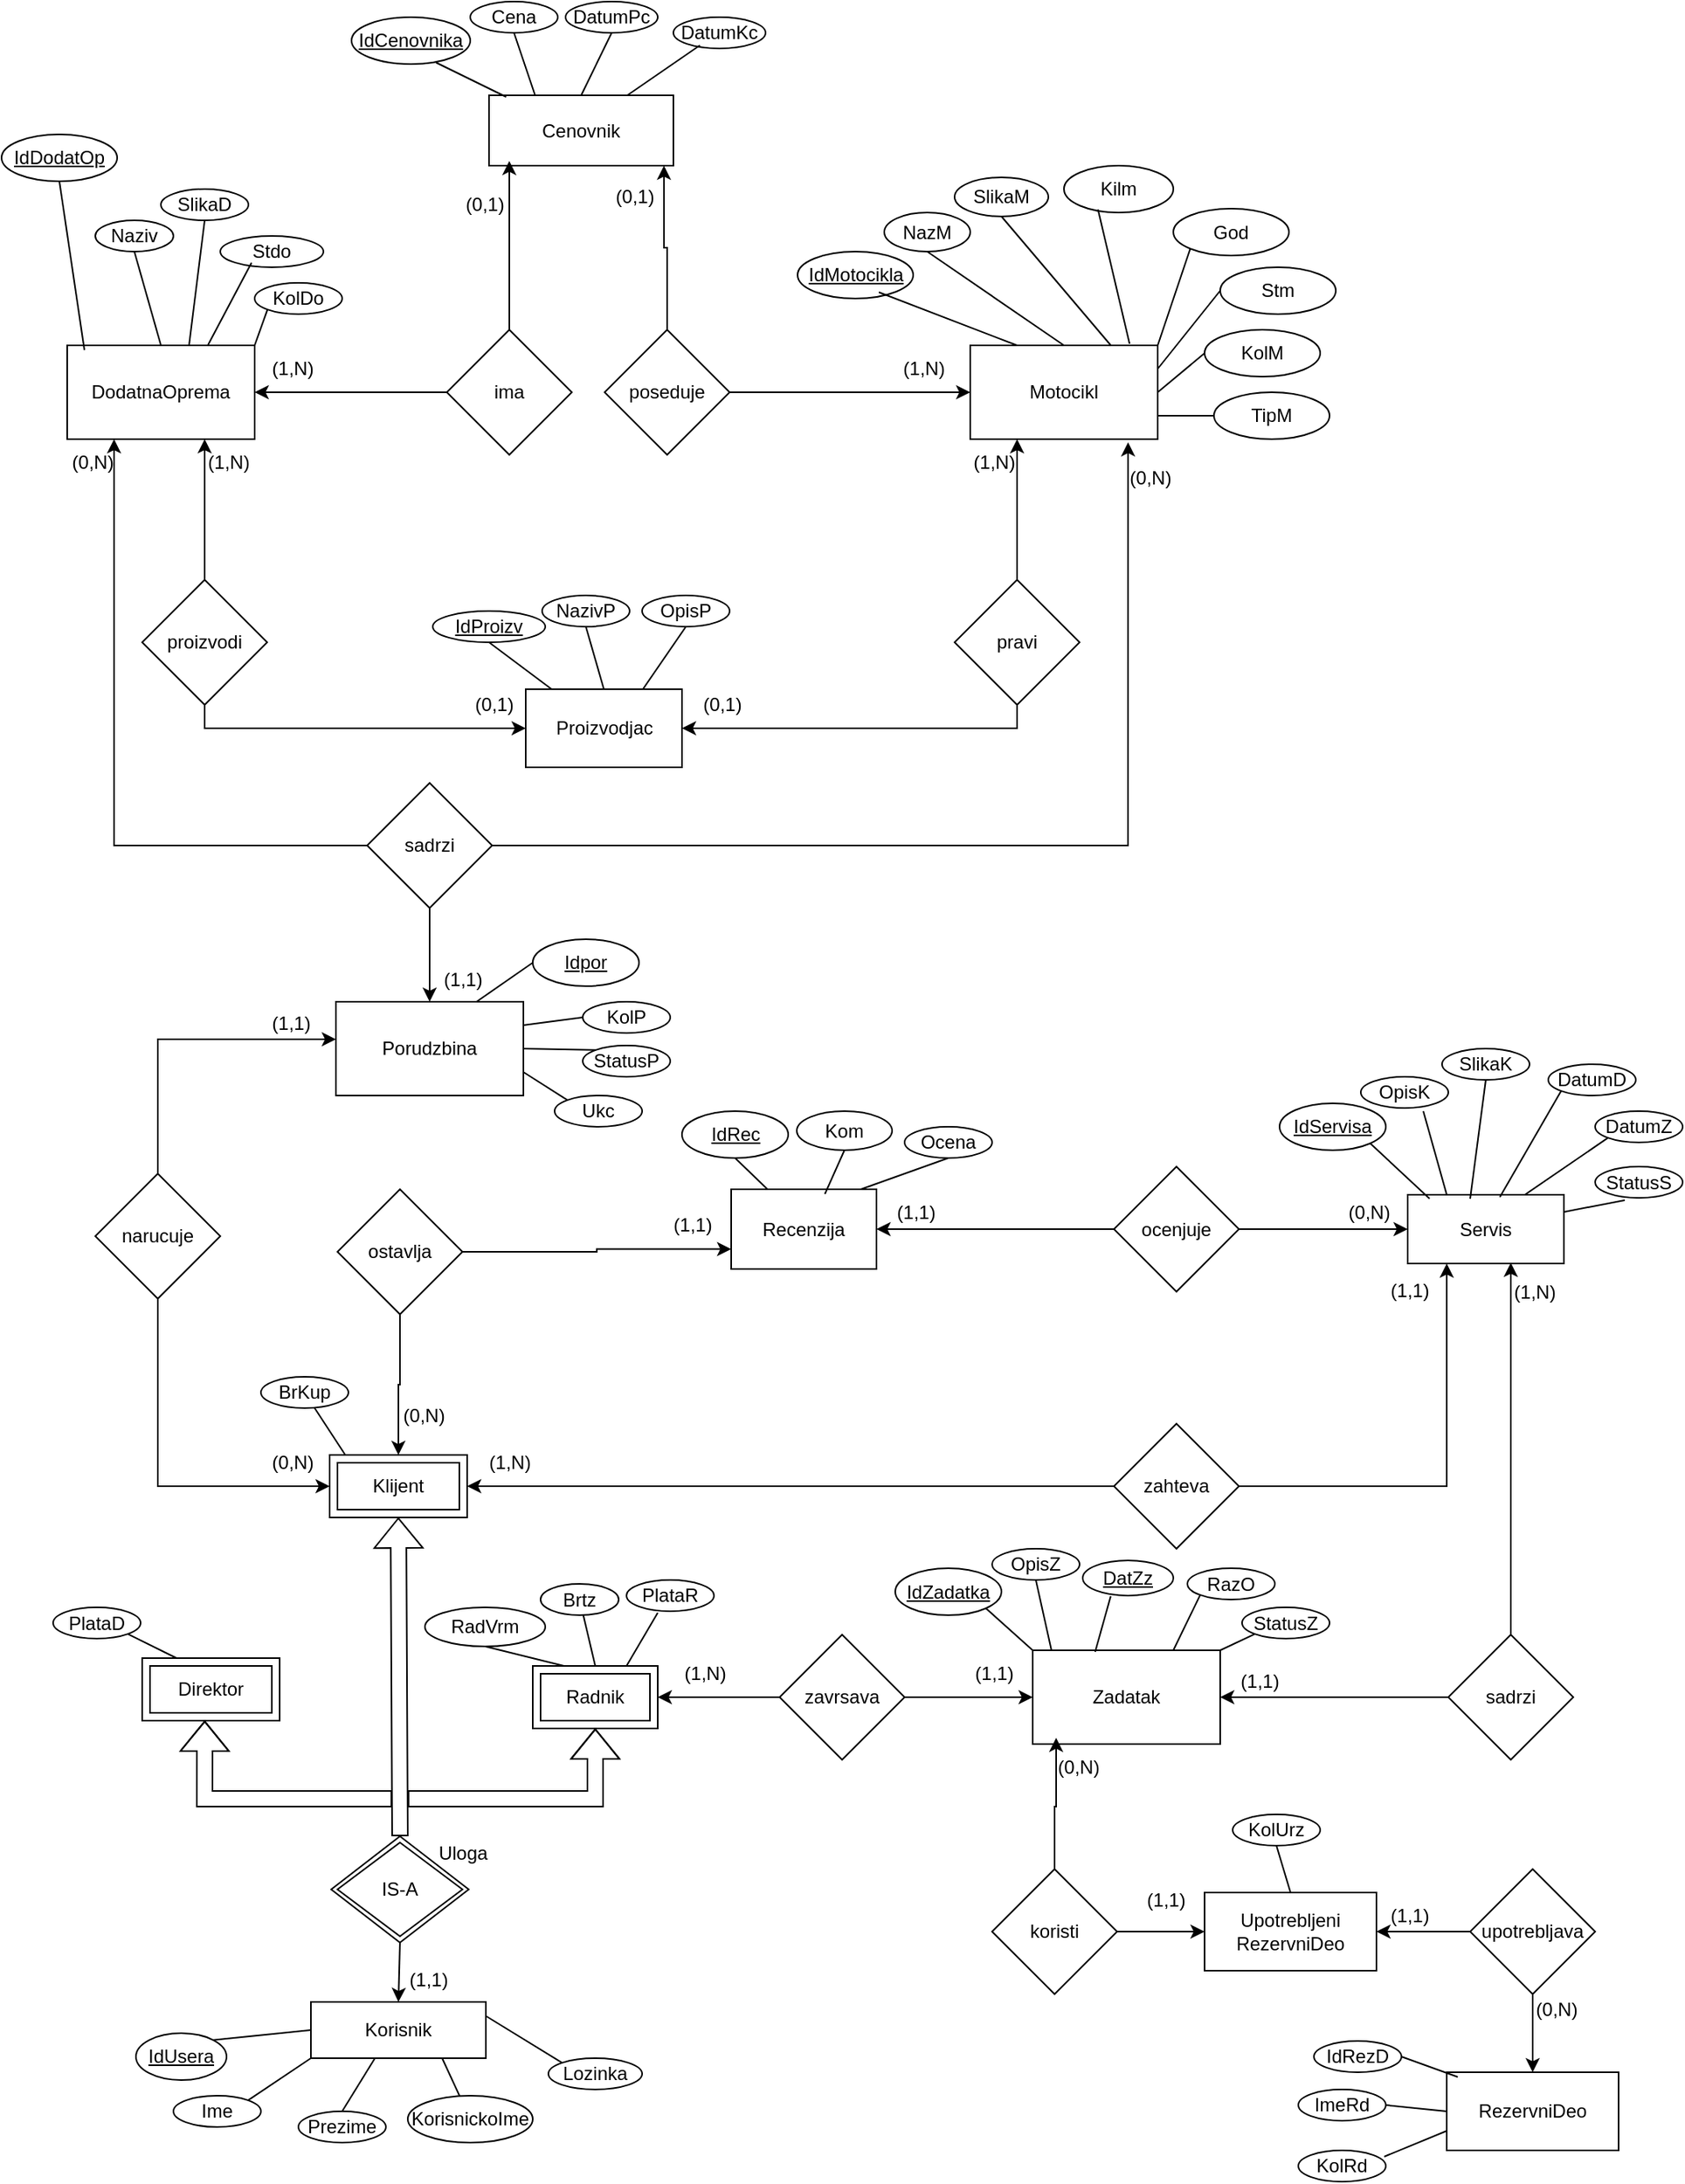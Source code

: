 <mxfile version="25.0.3">
  <diagram name="Page-1" id="jbQmQfb3OkJUTnVMndE-">
    <mxGraphModel dx="889" dy="1825" grid="1" gridSize="10" guides="1" tooltips="1" connect="1" arrows="1" fold="1" page="1" pageScale="1" pageWidth="827" pageHeight="1169" math="0" shadow="0">
      <root>
        <mxCell id="0" />
        <mxCell id="1" parent="0" />
        <mxCell id="z9-_X4TnjhAXTxXw1oiZ-1" value="Korisnik" style="whiteSpace=wrap;html=1;" parent="1" vertex="1">
          <mxGeometry x="198" y="740" width="112" height="36" as="geometry" />
        </mxCell>
        <mxCell id="z9-_X4TnjhAXTxXw1oiZ-2" value="IS-A" style="shape=rhombus;double=1;perimeter=rhombusPerimeter;whiteSpace=wrap;html=1;align=center;" parent="1" vertex="1">
          <mxGeometry x="211" y="634" width="88" height="68" as="geometry" />
        </mxCell>
        <mxCell id="z9-_X4TnjhAXTxXw1oiZ-3" value="Uloga" style="text;html=1;align=center;verticalAlign=middle;resizable=0;points=[];autosize=1;strokeColor=none;fillColor=none;" parent="1" vertex="1">
          <mxGeometry x="270" y="630" width="50" height="30" as="geometry" />
        </mxCell>
        <mxCell id="z9-_X4TnjhAXTxXw1oiZ-4" value="(1,1)" style="text;html=1;align=center;verticalAlign=middle;resizable=0;points=[];autosize=1;strokeColor=none;fillColor=none;" parent="1" vertex="1">
          <mxGeometry x="249" y="712" width="48" height="28" as="geometry" />
        </mxCell>
        <mxCell id="z9-_X4TnjhAXTxXw1oiZ-5" value="BrKup" style="ellipse;whiteSpace=wrap;html=1;align=center;" parent="1" vertex="1">
          <mxGeometry x="166" y="340" width="56" height="20" as="geometry" />
        </mxCell>
        <mxCell id="z9-_X4TnjhAXTxXw1oiZ-6" value="" style="endArrow=none;html=1;rounded=0;exitX=0.136;exitY=0.075;exitDx=0;exitDy=0;exitPerimeter=0;" parent="1" source="z9-_X4TnjhAXTxXw1oiZ-13" target="z9-_X4TnjhAXTxXw1oiZ-5" edge="1">
          <mxGeometry x="0.444" y="-1" width="50" height="50" relative="1" as="geometry">
            <mxPoint x="439.314" y="592" as="sourcePoint" />
            <mxPoint x="444" y="548" as="targetPoint" />
            <mxPoint as="offset" />
          </mxGeometry>
        </mxCell>
        <mxCell id="z9-_X4TnjhAXTxXw1oiZ-7" value="Brtz" style="ellipse;whiteSpace=wrap;html=1;align=center;" parent="1" vertex="1">
          <mxGeometry x="345" y="472.5" width="50" height="20" as="geometry" />
        </mxCell>
        <mxCell id="z9-_X4TnjhAXTxXw1oiZ-8" value="" style="endArrow=none;html=1;rounded=0;entryX=0.5;entryY=0;entryDx=0;entryDy=0;" parent="1" source="z9-_X4TnjhAXTxXw1oiZ-7" target="z9-_X4TnjhAXTxXw1oiZ-14" edge="1">
          <mxGeometry width="50" height="50" relative="1" as="geometry">
            <mxPoint x="410" y="658" as="sourcePoint" />
            <mxPoint x="460" y="680" as="targetPoint" />
          </mxGeometry>
        </mxCell>
        <mxCell id="z9-_X4TnjhAXTxXw1oiZ-9" value="" style="shape=flexArrow;endArrow=classic;html=1;rounded=0;entryX=0.455;entryY=1;entryDx=0;entryDy=0;entryPerimeter=0;" parent="1" target="z9-_X4TnjhAXTxXw1oiZ-12" edge="1">
          <mxGeometry width="50" height="50" relative="1" as="geometry">
            <mxPoint x="250" y="610" as="sourcePoint" />
            <mxPoint x="394" y="516" as="targetPoint" />
            <Array as="points">
              <mxPoint x="200" y="610" />
              <mxPoint x="130" y="610" />
            </Array>
          </mxGeometry>
        </mxCell>
        <mxCell id="z9-_X4TnjhAXTxXw1oiZ-10" value="" style="shape=flexArrow;endArrow=classic;html=1;rounded=0;entryX=0.5;entryY=1;entryDx=0;entryDy=0;" parent="1" target="z9-_X4TnjhAXTxXw1oiZ-14" edge="1">
          <mxGeometry width="50" height="50" relative="1" as="geometry">
            <mxPoint x="260" y="610" as="sourcePoint" />
            <mxPoint x="403" y="694" as="targetPoint" />
            <Array as="points">
              <mxPoint x="350" y="610" />
              <mxPoint x="380" y="610" />
            </Array>
          </mxGeometry>
        </mxCell>
        <mxCell id="z9-_X4TnjhAXTxXw1oiZ-11" value="" style="shape=flexArrow;endArrow=classic;html=1;rounded=0;entryX=0.5;entryY=1;entryDx=0;entryDy=0;exitX=0.5;exitY=0;exitDx=0;exitDy=0;" parent="1" source="z9-_X4TnjhAXTxXw1oiZ-2" target="z9-_X4TnjhAXTxXw1oiZ-13" edge="1">
          <mxGeometry width="50" height="50" relative="1" as="geometry">
            <mxPoint x="150" y="580" as="sourcePoint" />
            <mxPoint x="402" y="612" as="targetPoint" />
            <Array as="points" />
          </mxGeometry>
        </mxCell>
        <mxCell id="z9-_X4TnjhAXTxXw1oiZ-12" value="Direktor" style="shape=ext;margin=3;double=1;whiteSpace=wrap;html=1;align=center;" parent="1" vertex="1">
          <mxGeometry x="90" y="520" width="88" height="40" as="geometry" />
        </mxCell>
        <mxCell id="z9-_X4TnjhAXTxXw1oiZ-13" value="Klijent" style="shape=ext;margin=3;double=1;whiteSpace=wrap;html=1;align=center;" parent="1" vertex="1">
          <mxGeometry x="210" y="390" width="88" height="40" as="geometry" />
        </mxCell>
        <mxCell id="z9-_X4TnjhAXTxXw1oiZ-14" value="Radnik" style="shape=ext;margin=3;double=1;whiteSpace=wrap;html=1;align=center;" parent="1" vertex="1">
          <mxGeometry x="340" y="525" width="80" height="40" as="geometry" />
        </mxCell>
        <mxCell id="z9-_X4TnjhAXTxXw1oiZ-15" value="RadVrm" style="ellipse;whiteSpace=wrap;html=1;align=center;" parent="1" vertex="1">
          <mxGeometry x="271" y="487.5" width="77" height="25" as="geometry" />
        </mxCell>
        <mxCell id="z9-_X4TnjhAXTxXw1oiZ-16" value="" style="endArrow=none;html=1;rounded=0;entryX=0.25;entryY=0;entryDx=0;entryDy=0;exitX=0.5;exitY=1;exitDx=0;exitDy=0;" parent="1" source="z9-_X4TnjhAXTxXw1oiZ-15" target="z9-_X4TnjhAXTxXw1oiZ-14" edge="1">
          <mxGeometry width="50" height="50" relative="1" as="geometry">
            <mxPoint x="390" y="614" as="sourcePoint" />
            <mxPoint x="440" y="564" as="targetPoint" />
          </mxGeometry>
        </mxCell>
        <mxCell id="z9-_X4TnjhAXTxXw1oiZ-17" value="" style="endArrow=classic;html=1;rounded=0;entryX=0.5;entryY=0;entryDx=0;entryDy=0;exitX=0.5;exitY=1;exitDx=0;exitDy=0;" parent="1" source="z9-_X4TnjhAXTxXw1oiZ-2" target="z9-_X4TnjhAXTxXw1oiZ-1" edge="1">
          <mxGeometry width="50" height="50" relative="1" as="geometry">
            <mxPoint x="400" y="520" as="sourcePoint" />
            <mxPoint x="450" y="470" as="targetPoint" />
          </mxGeometry>
        </mxCell>
        <mxCell id="z9-_X4TnjhAXTxXw1oiZ-18" value="Lozinka" style="ellipse;whiteSpace=wrap;html=1;align=center;" parent="1" vertex="1">
          <mxGeometry x="350" y="776" width="60" height="20" as="geometry" />
        </mxCell>
        <mxCell id="z9-_X4TnjhAXTxXw1oiZ-19" value="KorisnickoIme" style="ellipse;whiteSpace=wrap;html=1;align=center;" parent="1" vertex="1">
          <mxGeometry x="260" y="800" width="80" height="30" as="geometry" />
        </mxCell>
        <mxCell id="z9-_X4TnjhAXTxXw1oiZ-20" value="Ime" style="ellipse;whiteSpace=wrap;html=1;align=center;" parent="1" vertex="1">
          <mxGeometry x="110" y="800" width="56" height="20" as="geometry" />
        </mxCell>
        <mxCell id="z9-_X4TnjhAXTxXw1oiZ-21" value="Prezime" style="ellipse;whiteSpace=wrap;html=1;align=center;" parent="1" vertex="1">
          <mxGeometry x="190" y="810" width="56" height="20" as="geometry" />
        </mxCell>
        <mxCell id="z9-_X4TnjhAXTxXw1oiZ-22" value="IdUsera" style="ellipse;whiteSpace=wrap;html=1;align=center;fontStyle=4" parent="1" vertex="1">
          <mxGeometry x="86" y="760" width="58" height="30" as="geometry" />
        </mxCell>
        <mxCell id="z9-_X4TnjhAXTxXw1oiZ-23" value="" style="endArrow=none;html=1;rounded=0;entryX=1;entryY=0.25;entryDx=0;entryDy=0;exitX=0;exitY=0;exitDx=0;exitDy=0;" parent="1" source="z9-_X4TnjhAXTxXw1oiZ-18" target="z9-_X4TnjhAXTxXw1oiZ-1" edge="1">
          <mxGeometry width="50" height="50" relative="1" as="geometry">
            <mxPoint x="370" y="770" as="sourcePoint" />
            <mxPoint x="420" y="710" as="targetPoint" />
          </mxGeometry>
        </mxCell>
        <mxCell id="z9-_X4TnjhAXTxXw1oiZ-24" value="" style="endArrow=none;html=1;rounded=0;entryX=0.75;entryY=1;entryDx=0;entryDy=0;" parent="1" source="z9-_X4TnjhAXTxXw1oiZ-19" target="z9-_X4TnjhAXTxXw1oiZ-1" edge="1">
          <mxGeometry width="50" height="50" relative="1" as="geometry">
            <mxPoint x="350" y="800" as="sourcePoint" />
            <mxPoint x="290" y="779" as="targetPoint" />
          </mxGeometry>
        </mxCell>
        <mxCell id="z9-_X4TnjhAXTxXw1oiZ-25" value="" style="endArrow=none;html=1;rounded=0;entryX=1;entryY=0;entryDx=0;entryDy=0;exitX=0;exitY=1;exitDx=0;exitDy=0;" parent="1" source="z9-_X4TnjhAXTxXw1oiZ-1" target="z9-_X4TnjhAXTxXw1oiZ-20" edge="1">
          <mxGeometry width="50" height="50" relative="1" as="geometry">
            <mxPoint x="453" y="690" as="sourcePoint" />
            <mxPoint x="503" y="640" as="targetPoint" />
          </mxGeometry>
        </mxCell>
        <mxCell id="z9-_X4TnjhAXTxXw1oiZ-26" value="" style="endArrow=none;html=1;rounded=0;exitX=0.366;exitY=1;exitDx=0;exitDy=0;exitPerimeter=0;entryX=0.5;entryY=0;entryDx=0;entryDy=0;" parent="1" source="z9-_X4TnjhAXTxXw1oiZ-1" target="z9-_X4TnjhAXTxXw1oiZ-21" edge="1">
          <mxGeometry x="0.444" y="-1" width="50" height="50" relative="1" as="geometry">
            <mxPoint x="228" y="760" as="sourcePoint" />
            <mxPoint x="218" y="810" as="targetPoint" />
            <mxPoint as="offset" />
          </mxGeometry>
        </mxCell>
        <mxCell id="z9-_X4TnjhAXTxXw1oiZ-27" value="PlataD" style="ellipse;whiteSpace=wrap;html=1;align=center;" parent="1" vertex="1">
          <mxGeometry x="33" y="487.5" width="56" height="20" as="geometry" />
        </mxCell>
        <mxCell id="z9-_X4TnjhAXTxXw1oiZ-28" value="" style="endArrow=none;html=1;rounded=0;exitX=0.25;exitY=0;exitDx=0;exitDy=0;entryX=1;entryY=1;entryDx=0;entryDy=0;" parent="1" source="z9-_X4TnjhAXTxXw1oiZ-12" target="z9-_X4TnjhAXTxXw1oiZ-27" edge="1">
          <mxGeometry x="0.444" y="-1" width="50" height="50" relative="1" as="geometry">
            <mxPoint x="252" y="491" as="sourcePoint" />
            <mxPoint x="228" y="450" as="targetPoint" />
            <mxPoint as="offset" />
          </mxGeometry>
        </mxCell>
        <mxCell id="z9-_X4TnjhAXTxXw1oiZ-29" value="Porudzbina" style="rounded=0;whiteSpace=wrap;html=1;" parent="1" vertex="1">
          <mxGeometry x="214" y="100" width="120" height="60" as="geometry" />
        </mxCell>
        <mxCell id="z9-_X4TnjhAXTxXw1oiZ-30" style="edgeStyle=orthogonalEdgeStyle;rounded=0;orthogonalLoop=1;jettySize=auto;html=1;exitX=0.5;exitY=1;exitDx=0;exitDy=0;entryX=0;entryY=0.5;entryDx=0;entryDy=0;" parent="1" source="z9-_X4TnjhAXTxXw1oiZ-31" target="z9-_X4TnjhAXTxXw1oiZ-13" edge="1">
          <mxGeometry relative="1" as="geometry" />
        </mxCell>
        <mxCell id="z9-_X4TnjhAXTxXw1oiZ-31" value="narucuje" style="rhombus;whiteSpace=wrap;html=1;" parent="1" vertex="1">
          <mxGeometry x="60" y="210" width="80" height="80" as="geometry" />
        </mxCell>
        <mxCell id="z9-_X4TnjhAXTxXw1oiZ-32" style="edgeStyle=orthogonalEdgeStyle;rounded=0;orthogonalLoop=1;jettySize=auto;html=1;entryX=0.5;entryY=0;entryDx=0;entryDy=0;" parent="1" source="z9-_X4TnjhAXTxXw1oiZ-34" target="z9-_X4TnjhAXTxXw1oiZ-29" edge="1">
          <mxGeometry relative="1" as="geometry">
            <mxPoint x="255" y="190" as="targetPoint" />
          </mxGeometry>
        </mxCell>
        <mxCell id="z9-_X4TnjhAXTxXw1oiZ-33" style="edgeStyle=orthogonalEdgeStyle;rounded=0;orthogonalLoop=1;jettySize=auto;html=1;entryX=0.25;entryY=1;entryDx=0;entryDy=0;" parent="1" source="z9-_X4TnjhAXTxXw1oiZ-34" target="z9-_X4TnjhAXTxXw1oiZ-36" edge="1">
          <mxGeometry relative="1" as="geometry" />
        </mxCell>
        <mxCell id="z9-_X4TnjhAXTxXw1oiZ-34" value="sadrzi" style="rhombus;whiteSpace=wrap;html=1;" parent="1" vertex="1">
          <mxGeometry x="234" y="-40" width="80" height="80" as="geometry" />
        </mxCell>
        <mxCell id="z9-_X4TnjhAXTxXw1oiZ-35" value="Motocikl" style="rounded=0;whiteSpace=wrap;html=1;" parent="1" vertex="1">
          <mxGeometry x="620" y="-320" width="120" height="60" as="geometry" />
        </mxCell>
        <mxCell id="z9-_X4TnjhAXTxXw1oiZ-36" value="DodatnaOprema" style="rounded=0;whiteSpace=wrap;html=1;" parent="1" vertex="1">
          <mxGeometry x="42" y="-320" width="120" height="60" as="geometry" />
        </mxCell>
        <mxCell id="z9-_X4TnjhAXTxXw1oiZ-37" value="Naziv" style="ellipse;whiteSpace=wrap;html=1;align=center;" parent="1" vertex="1">
          <mxGeometry x="60" y="-400" width="50" height="20" as="geometry" />
        </mxCell>
        <mxCell id="z9-_X4TnjhAXTxXw1oiZ-38" value="&lt;u&gt;IdDodatOp&lt;/u&gt;" style="ellipse;whiteSpace=wrap;html=1;align=center;" parent="1" vertex="1">
          <mxGeometry y="-455" width="74" height="30" as="geometry" />
        </mxCell>
        <mxCell id="z9-_X4TnjhAXTxXw1oiZ-39" value="SlikaD" style="ellipse;whiteSpace=wrap;html=1;align=center;" parent="1" vertex="1">
          <mxGeometry x="102" y="-420" width="56" height="20" as="geometry" />
        </mxCell>
        <mxCell id="z9-_X4TnjhAXTxXw1oiZ-40" style="edgeStyle=orthogonalEdgeStyle;rounded=0;orthogonalLoop=1;jettySize=auto;html=1;exitX=0.5;exitY=1;exitDx=0;exitDy=0;" parent="1" source="z9-_X4TnjhAXTxXw1oiZ-39" target="z9-_X4TnjhAXTxXw1oiZ-39" edge="1">
          <mxGeometry relative="1" as="geometry" />
        </mxCell>
        <mxCell id="z9-_X4TnjhAXTxXw1oiZ-41" value="KolDo" style="ellipse;whiteSpace=wrap;html=1;align=center;" parent="1" vertex="1">
          <mxGeometry x="162" y="-360" width="56" height="20" as="geometry" />
        </mxCell>
        <mxCell id="z9-_X4TnjhAXTxXw1oiZ-42" value="Stdo" style="ellipse;whiteSpace=wrap;html=1;align=center;" parent="1" vertex="1">
          <mxGeometry x="140" y="-390" width="66" height="20" as="geometry" />
        </mxCell>
        <mxCell id="z9-_X4TnjhAXTxXw1oiZ-43" value="" style="endArrow=none;html=1;rounded=0;entryX=0.5;entryY=1;entryDx=0;entryDy=0;exitX=0.092;exitY=0.05;exitDx=0;exitDy=0;exitPerimeter=0;" parent="1" source="z9-_X4TnjhAXTxXw1oiZ-36" target="z9-_X4TnjhAXTxXw1oiZ-38" edge="1">
          <mxGeometry width="50" height="50" relative="1" as="geometry">
            <mxPoint x="70" y="-260" as="sourcePoint" />
            <mxPoint x="450" y="-390" as="targetPoint" />
          </mxGeometry>
        </mxCell>
        <mxCell id="z9-_X4TnjhAXTxXw1oiZ-44" value="" style="endArrow=none;html=1;rounded=0;entryX=0.5;entryY=1;entryDx=0;entryDy=0;exitX=0.5;exitY=0;exitDx=0;exitDy=0;" parent="1" source="z9-_X4TnjhAXTxXw1oiZ-36" target="z9-_X4TnjhAXTxXw1oiZ-37" edge="1">
          <mxGeometry width="50" height="50" relative="1" as="geometry">
            <mxPoint x="400" y="-340" as="sourcePoint" />
            <mxPoint x="450" y="-390" as="targetPoint" />
          </mxGeometry>
        </mxCell>
        <mxCell id="z9-_X4TnjhAXTxXw1oiZ-45" value="" style="endArrow=none;html=1;rounded=0;entryX=0.5;entryY=1;entryDx=0;entryDy=0;exitX=0.65;exitY=0;exitDx=0;exitDy=0;exitPerimeter=0;" parent="1" source="z9-_X4TnjhAXTxXw1oiZ-36" target="z9-_X4TnjhAXTxXw1oiZ-39" edge="1">
          <mxGeometry width="50" height="50" relative="1" as="geometry">
            <mxPoint x="400" y="-340" as="sourcePoint" />
            <mxPoint x="450" y="-390" as="targetPoint" />
          </mxGeometry>
        </mxCell>
        <mxCell id="z9-_X4TnjhAXTxXw1oiZ-46" value="" style="endArrow=none;html=1;rounded=0;exitX=0.303;exitY=0.854;exitDx=0;exitDy=0;entryX=0.75;entryY=0;entryDx=0;entryDy=0;exitPerimeter=0;" parent="1" source="z9-_X4TnjhAXTxXw1oiZ-42" target="z9-_X4TnjhAXTxXw1oiZ-36" edge="1">
          <mxGeometry width="50" height="50" relative="1" as="geometry">
            <mxPoint x="400" y="-340" as="sourcePoint" />
            <mxPoint x="450" y="-390" as="targetPoint" />
          </mxGeometry>
        </mxCell>
        <mxCell id="z9-_X4TnjhAXTxXw1oiZ-47" value="NazМ" style="ellipse;whiteSpace=wrap;html=1;align=center;" parent="1" vertex="1">
          <mxGeometry x="565" y="-405" width="55" height="25" as="geometry" />
        </mxCell>
        <mxCell id="z9-_X4TnjhAXTxXw1oiZ-48" value="&lt;u&gt;IdMotocikla&lt;/u&gt;" style="ellipse;whiteSpace=wrap;html=1;align=center;" parent="1" vertex="1">
          <mxGeometry x="509.5" y="-380" width="74" height="30" as="geometry" />
        </mxCell>
        <mxCell id="z9-_X4TnjhAXTxXw1oiZ-49" value="SlikaМ" style="ellipse;whiteSpace=wrap;html=1;align=center;" parent="1" vertex="1">
          <mxGeometry x="610" y="-427.5" width="60" height="25" as="geometry" />
        </mxCell>
        <mxCell id="z9-_X4TnjhAXTxXw1oiZ-50" style="edgeStyle=orthogonalEdgeStyle;rounded=0;orthogonalLoop=1;jettySize=auto;html=1;exitX=0.5;exitY=1;exitDx=0;exitDy=0;" parent="1" source="z9-_X4TnjhAXTxXw1oiZ-49" target="z9-_X4TnjhAXTxXw1oiZ-49" edge="1">
          <mxGeometry relative="1" as="geometry" />
        </mxCell>
        <mxCell id="z9-_X4TnjhAXTxXw1oiZ-51" value="" style="endArrow=none;html=1;rounded=0;entryX=0.703;entryY=0.867;entryDx=0;entryDy=0;exitX=0.25;exitY=0;exitDx=0;exitDy=0;entryPerimeter=0;" parent="1" source="z9-_X4TnjhAXTxXw1oiZ-35" target="z9-_X4TnjhAXTxXw1oiZ-48" edge="1">
          <mxGeometry width="50" height="50" relative="1" as="geometry">
            <mxPoint x="400" y="-140" as="sourcePoint" />
            <mxPoint x="450" y="-190" as="targetPoint" />
          </mxGeometry>
        </mxCell>
        <mxCell id="z9-_X4TnjhAXTxXw1oiZ-52" value="" style="endArrow=none;html=1;rounded=0;entryX=0.5;entryY=1;entryDx=0;entryDy=0;exitX=0.5;exitY=0;exitDx=0;exitDy=0;" parent="1" source="z9-_X4TnjhAXTxXw1oiZ-35" target="z9-_X4TnjhAXTxXw1oiZ-47" edge="1">
          <mxGeometry width="50" height="50" relative="1" as="geometry">
            <mxPoint x="400" y="-140" as="sourcePoint" />
            <mxPoint x="450" y="-190" as="targetPoint" />
          </mxGeometry>
        </mxCell>
        <mxCell id="z9-_X4TnjhAXTxXw1oiZ-53" value="" style="endArrow=none;html=1;rounded=0;entryX=0.5;entryY=1;entryDx=0;entryDy=0;exitX=0.75;exitY=0;exitDx=0;exitDy=0;" parent="1" source="z9-_X4TnjhAXTxXw1oiZ-35" target="z9-_X4TnjhAXTxXw1oiZ-49" edge="1">
          <mxGeometry width="50" height="50" relative="1" as="geometry">
            <mxPoint x="400" y="-140" as="sourcePoint" />
            <mxPoint x="450" y="-190" as="targetPoint" />
          </mxGeometry>
        </mxCell>
        <mxCell id="z9-_X4TnjhAXTxXw1oiZ-54" value="Kilm" style="ellipse;whiteSpace=wrap;html=1;align=center;" parent="1" vertex="1">
          <mxGeometry x="680" y="-435" width="70" height="30" as="geometry" />
        </mxCell>
        <mxCell id="z9-_X4TnjhAXTxXw1oiZ-55" style="edgeStyle=orthogonalEdgeStyle;rounded=0;orthogonalLoop=1;jettySize=auto;html=1;exitX=0.5;exitY=1;exitDx=0;exitDy=0;" parent="1" edge="1">
          <mxGeometry relative="1" as="geometry">
            <mxPoint x="818" y="-290" as="sourcePoint" />
            <mxPoint x="818" y="-290" as="targetPoint" />
          </mxGeometry>
        </mxCell>
        <mxCell id="z9-_X4TnjhAXTxXw1oiZ-56" style="edgeStyle=orthogonalEdgeStyle;rounded=0;orthogonalLoop=1;jettySize=auto;html=1;exitX=0.5;exitY=1;exitDx=0;exitDy=0;" parent="1" edge="1">
          <mxGeometry relative="1" as="geometry">
            <mxPoint x="615" y="-270" as="sourcePoint" />
            <mxPoint x="615" y="-270" as="targetPoint" />
          </mxGeometry>
        </mxCell>
        <mxCell id="z9-_X4TnjhAXTxXw1oiZ-57" value="God" style="ellipse;whiteSpace=wrap;html=1;align=center;" parent="1" vertex="1">
          <mxGeometry x="750" y="-407.5" width="74" height="30" as="geometry" />
        </mxCell>
        <mxCell id="z9-_X4TnjhAXTxXw1oiZ-58" style="edgeStyle=orthogonalEdgeStyle;rounded=0;orthogonalLoop=1;jettySize=auto;html=1;exitX=0.5;exitY=1;exitDx=0;exitDy=0;" parent="1" edge="1">
          <mxGeometry relative="1" as="geometry">
            <mxPoint x="615" y="-220" as="sourcePoint" />
            <mxPoint x="615" y="-220" as="targetPoint" />
          </mxGeometry>
        </mxCell>
        <mxCell id="z9-_X4TnjhAXTxXw1oiZ-59" value="Stm" style="ellipse;whiteSpace=wrap;html=1;align=center;" parent="1" vertex="1">
          <mxGeometry x="780" y="-370" width="74" height="30" as="geometry" />
        </mxCell>
        <mxCell id="z9-_X4TnjhAXTxXw1oiZ-60" value="TipM" style="ellipse;whiteSpace=wrap;html=1;align=center;" parent="1" vertex="1">
          <mxGeometry x="776" y="-290" width="74" height="30" as="geometry" />
        </mxCell>
        <mxCell id="z9-_X4TnjhAXTxXw1oiZ-61" value="KolM" style="ellipse;whiteSpace=wrap;html=1;align=center;" parent="1" vertex="1">
          <mxGeometry x="770" y="-330" width="74" height="30" as="geometry" />
        </mxCell>
        <mxCell id="z9-_X4TnjhAXTxXw1oiZ-62" value="" style="endArrow=none;html=1;rounded=0;entryX=0.311;entryY=0.933;entryDx=0;entryDy=0;entryPerimeter=0;exitX=0.85;exitY=-0.017;exitDx=0;exitDy=0;exitPerimeter=0;" parent="1" source="z9-_X4TnjhAXTxXw1oiZ-35" target="z9-_X4TnjhAXTxXw1oiZ-54" edge="1">
          <mxGeometry width="50" height="50" relative="1" as="geometry">
            <mxPoint x="400" y="-140" as="sourcePoint" />
            <mxPoint x="450" y="-190" as="targetPoint" />
          </mxGeometry>
        </mxCell>
        <mxCell id="z9-_X4TnjhAXTxXw1oiZ-63" value="" style="endArrow=none;html=1;rounded=0;entryX=0;entryY=1;entryDx=0;entryDy=0;exitX=1;exitY=0;exitDx=0;exitDy=0;" parent="1" source="z9-_X4TnjhAXTxXw1oiZ-35" target="z9-_X4TnjhAXTxXw1oiZ-57" edge="1">
          <mxGeometry width="50" height="50" relative="1" as="geometry">
            <mxPoint x="400" y="-140" as="sourcePoint" />
            <mxPoint x="450" y="-190" as="targetPoint" />
          </mxGeometry>
        </mxCell>
        <mxCell id="z9-_X4TnjhAXTxXw1oiZ-64" value="" style="endArrow=none;html=1;rounded=0;entryX=0;entryY=0.5;entryDx=0;entryDy=0;exitX=1;exitY=0.25;exitDx=0;exitDy=0;" parent="1" source="z9-_X4TnjhAXTxXw1oiZ-35" target="z9-_X4TnjhAXTxXw1oiZ-59" edge="1">
          <mxGeometry width="50" height="50" relative="1" as="geometry">
            <mxPoint x="400" y="-140" as="sourcePoint" />
            <mxPoint x="450" y="-190" as="targetPoint" />
          </mxGeometry>
        </mxCell>
        <mxCell id="z9-_X4TnjhAXTxXw1oiZ-65" value="" style="endArrow=none;html=1;rounded=0;entryX=0;entryY=0.5;entryDx=0;entryDy=0;exitX=1;exitY=0.5;exitDx=0;exitDy=0;" parent="1" source="z9-_X4TnjhAXTxXw1oiZ-35" target="z9-_X4TnjhAXTxXw1oiZ-61" edge="1">
          <mxGeometry width="50" height="50" relative="1" as="geometry">
            <mxPoint x="400" y="-140" as="sourcePoint" />
            <mxPoint x="450" y="-190" as="targetPoint" />
          </mxGeometry>
        </mxCell>
        <mxCell id="z9-_X4TnjhAXTxXw1oiZ-66" value="" style="endArrow=none;html=1;rounded=0;entryX=0;entryY=0.5;entryDx=0;entryDy=0;exitX=1;exitY=0.75;exitDx=0;exitDy=0;" parent="1" source="z9-_X4TnjhAXTxXw1oiZ-35" target="z9-_X4TnjhAXTxXw1oiZ-60" edge="1">
          <mxGeometry width="50" height="50" relative="1" as="geometry">
            <mxPoint x="400" y="-140" as="sourcePoint" />
            <mxPoint x="450" y="-190" as="targetPoint" />
          </mxGeometry>
        </mxCell>
        <mxCell id="z9-_X4TnjhAXTxXw1oiZ-67" value="Cenovnik" style="rounded=0;whiteSpace=wrap;html=1;" parent="1" vertex="1">
          <mxGeometry x="312" y="-480" width="118" height="45" as="geometry" />
        </mxCell>
        <mxCell id="z9-_X4TnjhAXTxXw1oiZ-68" style="edgeStyle=orthogonalEdgeStyle;rounded=0;orthogonalLoop=1;jettySize=auto;html=1;entryX=1;entryY=0.5;entryDx=0;entryDy=0;" parent="1" source="z9-_X4TnjhAXTxXw1oiZ-70" target="z9-_X4TnjhAXTxXw1oiZ-36" edge="1">
          <mxGeometry relative="1" as="geometry" />
        </mxCell>
        <mxCell id="z9-_X4TnjhAXTxXw1oiZ-70" value="ima" style="rhombus;whiteSpace=wrap;html=1;" parent="1" vertex="1">
          <mxGeometry x="285" y="-330" width="80" height="80" as="geometry" />
        </mxCell>
        <mxCell id="z9-_X4TnjhAXTxXw1oiZ-71" value="(1,1)" style="text;html=1;align=center;verticalAlign=middle;resizable=0;points=[];autosize=1;strokeColor=none;fillColor=none;" parent="1" vertex="1">
          <mxGeometry x="271" y="72" width="48" height="28" as="geometry" />
        </mxCell>
        <mxCell id="z9-_X4TnjhAXTxXw1oiZ-72" value="(0,N)" style="text;html=1;align=center;verticalAlign=middle;resizable=0;points=[];autosize=1;strokeColor=none;fillColor=none;" parent="1" vertex="1">
          <mxGeometry x="33" y="-260" width="50" height="30" as="geometry" />
        </mxCell>
        <mxCell id="z9-_X4TnjhAXTxXw1oiZ-73" value="(0,N)" style="text;html=1;align=center;verticalAlign=middle;resizable=0;points=[];autosize=1;strokeColor=none;fillColor=none;" parent="1" vertex="1">
          <mxGeometry x="710" y="-250" width="50" height="30" as="geometry" />
        </mxCell>
        <mxCell id="z9-_X4TnjhAXTxXw1oiZ-74" value="(0,1)" style="text;html=1;align=center;verticalAlign=middle;resizable=0;points=[];autosize=1;strokeColor=none;fillColor=none;" parent="1" vertex="1">
          <mxGeometry x="284" y="-425" width="50" height="30" as="geometry" />
        </mxCell>
        <mxCell id="z9-_X4TnjhAXTxXw1oiZ-75" value="(1,N)" style="text;html=1;align=center;verticalAlign=middle;resizable=0;points=[];autosize=1;strokeColor=none;fillColor=none;" parent="1" vertex="1">
          <mxGeometry x="565" y="-320" width="50" height="30" as="geometry" />
        </mxCell>
        <mxCell id="z9-_X4TnjhAXTxXw1oiZ-76" value="(1,N)" style="text;html=1;align=center;verticalAlign=middle;resizable=0;points=[];autosize=1;strokeColor=none;fillColor=none;" parent="1" vertex="1">
          <mxGeometry x="161" y="-320" width="50" height="30" as="geometry" />
        </mxCell>
        <mxCell id="z9-_X4TnjhAXTxXw1oiZ-77" value="IdCenovnika" style="ellipse;whiteSpace=wrap;html=1;align=center;fontStyle=4" parent="1" vertex="1">
          <mxGeometry x="224" y="-530" width="76" height="30" as="geometry" />
        </mxCell>
        <mxCell id="z9-_X4TnjhAXTxXw1oiZ-78" value="Cena" style="ellipse;whiteSpace=wrap;html=1;align=center;" parent="1" vertex="1">
          <mxGeometry x="300" y="-540" width="56" height="20" as="geometry" />
        </mxCell>
        <mxCell id="z9-_X4TnjhAXTxXw1oiZ-79" style="edgeStyle=orthogonalEdgeStyle;rounded=0;orthogonalLoop=1;jettySize=auto;html=1;exitX=0.5;exitY=1;exitDx=0;exitDy=0;" parent="1" source="z9-_X4TnjhAXTxXw1oiZ-78" target="z9-_X4TnjhAXTxXw1oiZ-78" edge="1">
          <mxGeometry relative="1" as="geometry" />
        </mxCell>
        <mxCell id="z9-_X4TnjhAXTxXw1oiZ-80" value="" style="endArrow=none;html=1;rounded=0;entryX=0.711;entryY=0.967;entryDx=0;entryDy=0;exitX=0.093;exitY=0.022;exitDx=0;exitDy=0;entryPerimeter=0;exitPerimeter=0;" parent="1" source="z9-_X4TnjhAXTxXw1oiZ-67" target="z9-_X4TnjhAXTxXw1oiZ-77" edge="1">
          <mxGeometry width="50" height="50" relative="1" as="geometry">
            <mxPoint x="400" y="-140" as="sourcePoint" />
            <mxPoint x="450" y="-190" as="targetPoint" />
          </mxGeometry>
        </mxCell>
        <mxCell id="z9-_X4TnjhAXTxXw1oiZ-81" value="" style="endArrow=none;html=1;rounded=0;entryX=0.5;entryY=1;entryDx=0;entryDy=0;exitX=0.25;exitY=0;exitDx=0;exitDy=0;" parent="1" source="z9-_X4TnjhAXTxXw1oiZ-67" target="z9-_X4TnjhAXTxXw1oiZ-78" edge="1">
          <mxGeometry width="50" height="50" relative="1" as="geometry">
            <mxPoint x="400" y="-140" as="sourcePoint" />
            <mxPoint x="450" y="-190" as="targetPoint" />
          </mxGeometry>
        </mxCell>
        <mxCell id="z9-_X4TnjhAXTxXw1oiZ-82" value="(0,N)" style="text;html=1;align=center;verticalAlign=middle;resizable=0;points=[];autosize=1;strokeColor=none;fillColor=none;" parent="1" vertex="1">
          <mxGeometry x="161" y="380" width="50" height="30" as="geometry" />
        </mxCell>
        <mxCell id="z9-_X4TnjhAXTxXw1oiZ-83" value="(1,1)" style="text;html=1;align=center;verticalAlign=middle;resizable=0;points=[];autosize=1;strokeColor=none;fillColor=none;" parent="1" vertex="1">
          <mxGeometry x="161" y="100" width="48" height="28" as="geometry" />
        </mxCell>
        <mxCell id="z9-_X4TnjhAXTxXw1oiZ-84" value="&lt;div style=&quot;&quot;&gt;Proizvodjac&lt;/div&gt;" style="rounded=0;whiteSpace=wrap;html=1;" parent="1" vertex="1">
          <mxGeometry x="335.5" y="-100" width="100" height="50" as="geometry" />
        </mxCell>
        <mxCell id="z9-_X4TnjhAXTxXw1oiZ-85" style="edgeStyle=orthogonalEdgeStyle;rounded=0;orthogonalLoop=1;jettySize=auto;html=1;" parent="1" source="z9-_X4TnjhAXTxXw1oiZ-86" edge="1">
          <mxGeometry relative="1" as="geometry">
            <mxPoint x="130" y="-260" as="targetPoint" />
            <Array as="points">
              <mxPoint x="130" y="-260" />
            </Array>
          </mxGeometry>
        </mxCell>
        <mxCell id="z9-_X4TnjhAXTxXw1oiZ-86" value="proizvodi" style="rhombus;whiteSpace=wrap;html=1;" parent="1" vertex="1">
          <mxGeometry x="90" y="-170" width="80" height="80" as="geometry" />
        </mxCell>
        <mxCell id="z9-_X4TnjhAXTxXw1oiZ-87" value="NazivP" style="ellipse;whiteSpace=wrap;html=1;align=center;" parent="1" vertex="1">
          <mxGeometry x="346" y="-160" width="56" height="20" as="geometry" />
        </mxCell>
        <mxCell id="z9-_X4TnjhAXTxXw1oiZ-88" style="edgeStyle=orthogonalEdgeStyle;rounded=0;orthogonalLoop=1;jettySize=auto;html=1;exitX=0.5;exitY=1;exitDx=0;exitDy=0;" parent="1" source="z9-_X4TnjhAXTxXw1oiZ-87" target="z9-_X4TnjhAXTxXw1oiZ-87" edge="1">
          <mxGeometry relative="1" as="geometry" />
        </mxCell>
        <mxCell id="z9-_X4TnjhAXTxXw1oiZ-89" value="OpisP" style="ellipse;whiteSpace=wrap;html=1;align=center;" parent="1" vertex="1">
          <mxGeometry x="410" y="-160" width="56" height="20" as="geometry" />
        </mxCell>
        <mxCell id="z9-_X4TnjhAXTxXw1oiZ-90" style="edgeStyle=orthogonalEdgeStyle;rounded=0;orthogonalLoop=1;jettySize=auto;html=1;exitX=0.5;exitY=1;exitDx=0;exitDy=0;" parent="1" source="z9-_X4TnjhAXTxXw1oiZ-89" target="z9-_X4TnjhAXTxXw1oiZ-89" edge="1">
          <mxGeometry relative="1" as="geometry" />
        </mxCell>
        <mxCell id="z9-_X4TnjhAXTxXw1oiZ-91" value="&lt;u&gt;IdProizv&lt;/u&gt;" style="ellipse;whiteSpace=wrap;html=1;align=center;" parent="1" vertex="1">
          <mxGeometry x="276" y="-150" width="72" height="20" as="geometry" />
        </mxCell>
        <mxCell id="z9-_X4TnjhAXTxXw1oiZ-92" style="edgeStyle=orthogonalEdgeStyle;rounded=0;orthogonalLoop=1;jettySize=auto;html=1;exitX=0.5;exitY=1;exitDx=0;exitDy=0;" parent="1" source="z9-_X4TnjhAXTxXw1oiZ-91" target="z9-_X4TnjhAXTxXw1oiZ-91" edge="1">
          <mxGeometry relative="1" as="geometry" />
        </mxCell>
        <mxCell id="z9-_X4TnjhAXTxXw1oiZ-93" value="" style="endArrow=none;html=1;rounded=0;entryX=0.5;entryY=0;entryDx=0;entryDy=0;exitX=0.5;exitY=1;exitDx=0;exitDy=0;" parent="1" source="z9-_X4TnjhAXTxXw1oiZ-87" target="z9-_X4TnjhAXTxXw1oiZ-84" edge="1">
          <mxGeometry width="50" height="50" relative="1" as="geometry">
            <mxPoint x="400" y="-140" as="sourcePoint" />
            <mxPoint x="450" y="-190" as="targetPoint" />
          </mxGeometry>
        </mxCell>
        <mxCell id="z9-_X4TnjhAXTxXw1oiZ-94" value="" style="endArrow=none;html=1;rounded=0;entryX=0.75;entryY=0;entryDx=0;entryDy=0;exitX=0.5;exitY=1;exitDx=0;exitDy=0;" parent="1" source="z9-_X4TnjhAXTxXw1oiZ-89" target="z9-_X4TnjhAXTxXw1oiZ-84" edge="1">
          <mxGeometry width="50" height="50" relative="1" as="geometry">
            <mxPoint x="400" y="-140" as="sourcePoint" />
            <mxPoint x="450" y="-190" as="targetPoint" />
          </mxGeometry>
        </mxCell>
        <mxCell id="z9-_X4TnjhAXTxXw1oiZ-96" value="" style="endArrow=none;html=1;rounded=0;entryX=1;entryY=0;entryDx=0;entryDy=0;exitX=0;exitY=1;exitDx=0;exitDy=0;" parent="1" source="z9-_X4TnjhAXTxXw1oiZ-41" target="z9-_X4TnjhAXTxXw1oiZ-36" edge="1">
          <mxGeometry width="50" height="50" relative="1" as="geometry">
            <mxPoint x="400" y="-240" as="sourcePoint" />
            <mxPoint x="450" y="-290" as="targetPoint" />
          </mxGeometry>
        </mxCell>
        <mxCell id="z9-_X4TnjhAXTxXw1oiZ-97" style="edgeStyle=orthogonalEdgeStyle;rounded=0;orthogonalLoop=1;jettySize=auto;html=1;exitX=0.5;exitY=1;exitDx=0;exitDy=0;entryX=0;entryY=0.5;entryDx=0;entryDy=0;" parent="1" source="z9-_X4TnjhAXTxXw1oiZ-86" target="z9-_X4TnjhAXTxXw1oiZ-84" edge="1">
          <mxGeometry relative="1" as="geometry">
            <Array as="points">
              <mxPoint x="130" y="-75" />
            </Array>
          </mxGeometry>
        </mxCell>
        <mxCell id="z9-_X4TnjhAXTxXw1oiZ-98" value="" style="endArrow=none;html=1;rounded=0;exitX=0.5;exitY=1;exitDx=0;exitDy=0;" parent="1" source="z9-_X4TnjhAXTxXw1oiZ-91" target="z9-_X4TnjhAXTxXw1oiZ-84" edge="1">
          <mxGeometry width="50" height="50" relative="1" as="geometry">
            <mxPoint x="400" y="-40" as="sourcePoint" />
            <mxPoint x="450" y="-90" as="targetPoint" />
          </mxGeometry>
        </mxCell>
        <mxCell id="z9-_X4TnjhAXTxXw1oiZ-99" value="(0,1)" style="text;html=1;align=center;verticalAlign=middle;resizable=0;points=[];autosize=1;strokeColor=none;fillColor=none;" parent="1" vertex="1">
          <mxGeometry x="290" y="-105" width="50" height="30" as="geometry" />
        </mxCell>
        <mxCell id="z9-_X4TnjhAXTxXw1oiZ-100" value="(1,N)" style="text;html=1;align=center;verticalAlign=middle;resizable=0;points=[];autosize=1;strokeColor=none;fillColor=none;" parent="1" vertex="1">
          <mxGeometry x="610" y="-260" width="50" height="30" as="geometry" />
        </mxCell>
        <mxCell id="z9-_X4TnjhAXTxXw1oiZ-101" value="(1,N)" style="text;html=1;align=center;verticalAlign=middle;resizable=0;points=[];autosize=1;strokeColor=none;fillColor=none;" parent="1" vertex="1">
          <mxGeometry x="120" y="-260" width="50" height="30" as="geometry" />
        </mxCell>
        <mxCell id="z9-_X4TnjhAXTxXw1oiZ-102" value="Zadatak" style="rounded=0;whiteSpace=wrap;html=1;" parent="1" vertex="1">
          <mxGeometry x="660" y="515" width="120" height="60" as="geometry" />
        </mxCell>
        <mxCell id="z9-_X4TnjhAXTxXw1oiZ-103" style="edgeStyle=orthogonalEdgeStyle;rounded=0;orthogonalLoop=1;jettySize=auto;html=1;entryX=1;entryY=0.5;entryDx=0;entryDy=0;" parent="1" source="z9-_X4TnjhAXTxXw1oiZ-105" target="z9-_X4TnjhAXTxXw1oiZ-14" edge="1">
          <mxGeometry relative="1" as="geometry" />
        </mxCell>
        <mxCell id="z9-_X4TnjhAXTxXw1oiZ-104" style="edgeStyle=orthogonalEdgeStyle;rounded=0;orthogonalLoop=1;jettySize=auto;html=1;" parent="1" source="z9-_X4TnjhAXTxXw1oiZ-105" target="z9-_X4TnjhAXTxXw1oiZ-102" edge="1">
          <mxGeometry relative="1" as="geometry" />
        </mxCell>
        <mxCell id="z9-_X4TnjhAXTxXw1oiZ-105" value="zavrsava" style="rhombus;whiteSpace=wrap;html=1;" parent="1" vertex="1">
          <mxGeometry x="498" y="505" width="80" height="80" as="geometry" />
        </mxCell>
        <mxCell id="z9-_X4TnjhAXTxXw1oiZ-106" value="(1,N)" style="text;html=1;align=center;verticalAlign=middle;resizable=0;points=[];autosize=1;strokeColor=none;fillColor=none;" parent="1" vertex="1">
          <mxGeometry x="425" y="515" width="50" height="30" as="geometry" />
        </mxCell>
        <mxCell id="z9-_X4TnjhAXTxXw1oiZ-107" value="(1,1)" style="text;html=1;align=center;verticalAlign=middle;resizable=0;points=[];autosize=1;strokeColor=none;fillColor=none;" parent="1" vertex="1">
          <mxGeometry x="610" y="515" width="50" height="30" as="geometry" />
        </mxCell>
        <mxCell id="z9-_X4TnjhAXTxXw1oiZ-108" value="Recenzija" style="rounded=0;whiteSpace=wrap;html=1;" parent="1" vertex="1">
          <mxGeometry x="467" y="220" width="93" height="51" as="geometry" />
        </mxCell>
        <mxCell id="z9-_X4TnjhAXTxXw1oiZ-109" style="edgeStyle=orthogonalEdgeStyle;rounded=0;orthogonalLoop=1;jettySize=auto;html=1;entryX=0.5;entryY=0;entryDx=0;entryDy=0;" parent="1" source="z9-_X4TnjhAXTxXw1oiZ-111" target="z9-_X4TnjhAXTxXw1oiZ-13" edge="1">
          <mxGeometry relative="1" as="geometry" />
        </mxCell>
        <mxCell id="z9-_X4TnjhAXTxXw1oiZ-110" style="edgeStyle=orthogonalEdgeStyle;rounded=0;orthogonalLoop=1;jettySize=auto;html=1;entryX=0;entryY=0.75;entryDx=0;entryDy=0;" parent="1" source="z9-_X4TnjhAXTxXw1oiZ-111" target="z9-_X4TnjhAXTxXw1oiZ-108" edge="1">
          <mxGeometry relative="1" as="geometry" />
        </mxCell>
        <mxCell id="z9-_X4TnjhAXTxXw1oiZ-111" value="ostavlja" style="rhombus;whiteSpace=wrap;html=1;" parent="1" vertex="1">
          <mxGeometry x="215" y="220" width="80" height="80" as="geometry" />
        </mxCell>
        <mxCell id="z9-_X4TnjhAXTxXw1oiZ-112" style="edgeStyle=orthogonalEdgeStyle;rounded=0;orthogonalLoop=1;jettySize=auto;html=1;exitX=0;exitY=0.5;exitDx=0;exitDy=0;entryX=1;entryY=0.5;entryDx=0;entryDy=0;" parent="1" source="z9-_X4TnjhAXTxXw1oiZ-114" target="z9-_X4TnjhAXTxXw1oiZ-108" edge="1">
          <mxGeometry relative="1" as="geometry" />
        </mxCell>
        <mxCell id="z9-_X4TnjhAXTxXw1oiZ-113" style="edgeStyle=orthogonalEdgeStyle;rounded=0;orthogonalLoop=1;jettySize=auto;html=1;exitX=1;exitY=0.5;exitDx=0;exitDy=0;entryX=0;entryY=0.5;entryDx=0;entryDy=0;" parent="1" source="z9-_X4TnjhAXTxXw1oiZ-114" target="z9-_X4TnjhAXTxXw1oiZ-116" edge="1">
          <mxGeometry relative="1" as="geometry">
            <mxPoint x="850" y="223" as="targetPoint" />
          </mxGeometry>
        </mxCell>
        <mxCell id="z9-_X4TnjhAXTxXw1oiZ-114" value="ocenjuje" style="rhombus;whiteSpace=wrap;html=1;" parent="1" vertex="1">
          <mxGeometry x="712" y="205.5" width="80" height="80" as="geometry" />
        </mxCell>
        <mxCell id="z9-_X4TnjhAXTxXw1oiZ-115" value="" style="endArrow=none;html=1;rounded=0;entryX=1;entryY=0;entryDx=0;entryDy=0;exitX=0;exitY=0.5;exitDx=0;exitDy=0;" parent="1" source="z9-_X4TnjhAXTxXw1oiZ-1" target="z9-_X4TnjhAXTxXw1oiZ-22" edge="1">
          <mxGeometry width="50" height="50" relative="1" as="geometry">
            <mxPoint x="400" y="660" as="sourcePoint" />
            <mxPoint x="450" y="610" as="targetPoint" />
          </mxGeometry>
        </mxCell>
        <mxCell id="z9-_X4TnjhAXTxXw1oiZ-116" value="Servis" style="rounded=0;whiteSpace=wrap;html=1;" parent="1" vertex="1">
          <mxGeometry x="900" y="223.5" width="100" height="44" as="geometry" />
        </mxCell>
        <mxCell id="z9-_X4TnjhAXTxXw1oiZ-117" value="(1,1)" style="text;html=1;align=center;verticalAlign=middle;resizable=0;points=[];autosize=1;strokeColor=none;fillColor=none;" parent="1" vertex="1">
          <mxGeometry x="417" y="228" width="50" height="30" as="geometry" />
        </mxCell>
        <mxCell id="z9-_X4TnjhAXTxXw1oiZ-118" value="(0,N)" style="text;html=1;align=center;verticalAlign=middle;resizable=0;points=[];autosize=1;strokeColor=none;fillColor=none;" parent="1" vertex="1">
          <mxGeometry x="245" y="350" width="50" height="30" as="geometry" />
        </mxCell>
        <mxCell id="z9-_X4TnjhAXTxXw1oiZ-119" value="(1,1)" style="text;html=1;align=center;verticalAlign=middle;resizable=0;points=[];autosize=1;strokeColor=none;fillColor=none;" parent="1" vertex="1">
          <mxGeometry x="560" y="220" width="50" height="30" as="geometry" />
        </mxCell>
        <mxCell id="z9-_X4TnjhAXTxXw1oiZ-120" value="(0,N)" style="text;html=1;align=center;verticalAlign=middle;resizable=0;points=[];autosize=1;strokeColor=none;fillColor=none;" parent="1" vertex="1">
          <mxGeometry x="850" y="220" width="50" height="30" as="geometry" />
        </mxCell>
        <mxCell id="z9-_X4TnjhAXTxXw1oiZ-121" value="OpisZ" style="ellipse;whiteSpace=wrap;html=1;align=center;" parent="1" vertex="1">
          <mxGeometry x="634" y="450" width="56" height="20" as="geometry" />
        </mxCell>
        <mxCell id="z9-_X4TnjhAXTxXw1oiZ-122" value="IdZadatka" style="ellipse;whiteSpace=wrap;html=1;align=center;fontStyle=4" parent="1" vertex="1">
          <mxGeometry x="572" y="462.5" width="68" height="30" as="geometry" />
        </mxCell>
        <mxCell id="z9-_X4TnjhAXTxXw1oiZ-123" style="edgeStyle=orthogonalEdgeStyle;rounded=0;orthogonalLoop=1;jettySize=auto;html=1;entryX=0.842;entryY=1.033;entryDx=0;entryDy=0;entryPerimeter=0;" parent="1" source="z9-_X4TnjhAXTxXw1oiZ-34" target="z9-_X4TnjhAXTxXw1oiZ-35" edge="1">
          <mxGeometry relative="1" as="geometry" />
        </mxCell>
        <mxCell id="z9-_X4TnjhAXTxXw1oiZ-125" style="edgeStyle=orthogonalEdgeStyle;rounded=0;orthogonalLoop=1;jettySize=auto;html=1;entryX=0;entryY=0.4;entryDx=0;entryDy=0;entryPerimeter=0;exitX=0.5;exitY=0;exitDx=0;exitDy=0;" parent="1" source="z9-_X4TnjhAXTxXw1oiZ-31" target="z9-_X4TnjhAXTxXw1oiZ-29" edge="1">
          <mxGeometry relative="1" as="geometry" />
        </mxCell>
        <mxCell id="z9-_X4TnjhAXTxXw1oiZ-126" value="KolP" style="ellipse;whiteSpace=wrap;html=1;align=center;" parent="1" vertex="1">
          <mxGeometry x="372" y="100" width="56" height="20" as="geometry" />
        </mxCell>
        <mxCell id="z9-_X4TnjhAXTxXw1oiZ-127" value="Idpor" style="ellipse;whiteSpace=wrap;html=1;align=center;fontStyle=4" parent="1" vertex="1">
          <mxGeometry x="340" y="60" width="68" height="30" as="geometry" />
        </mxCell>
        <mxCell id="z9-_X4TnjhAXTxXw1oiZ-128" value="StatusZ" style="ellipse;whiteSpace=wrap;html=1;align=center;" parent="1" vertex="1">
          <mxGeometry x="794" y="487.5" width="56" height="20" as="geometry" />
        </mxCell>
        <mxCell id="z9-_X4TnjhAXTxXw1oiZ-129" value="DatZz" style="ellipse;whiteSpace=wrap;html=1;align=center;fontStyle=4" parent="1" vertex="1">
          <mxGeometry x="692" y="457.5" width="58" height="22.5" as="geometry" />
        </mxCell>
        <mxCell id="z9-_X4TnjhAXTxXw1oiZ-130" value="Ukc" style="ellipse;whiteSpace=wrap;html=1;align=center;" parent="1" vertex="1">
          <mxGeometry x="354" y="160" width="56" height="20" as="geometry" />
        </mxCell>
        <mxCell id="z9-_X4TnjhAXTxXw1oiZ-131" value="StatusP" style="ellipse;whiteSpace=wrap;html=1;align=center;" parent="1" vertex="1">
          <mxGeometry x="372" y="128" width="56" height="20" as="geometry" />
        </mxCell>
        <mxCell id="z9-_X4TnjhAXTxXw1oiZ-132" value="" style="endArrow=none;html=1;rounded=0;entryX=0;entryY=0.5;entryDx=0;entryDy=0;exitX=0.75;exitY=0;exitDx=0;exitDy=0;" parent="1" source="z9-_X4TnjhAXTxXw1oiZ-29" target="z9-_X4TnjhAXTxXw1oiZ-127" edge="1">
          <mxGeometry width="50" height="50" relative="1" as="geometry">
            <mxPoint x="240" y="110" as="sourcePoint" />
            <mxPoint x="290" y="60" as="targetPoint" />
          </mxGeometry>
        </mxCell>
        <mxCell id="z9-_X4TnjhAXTxXw1oiZ-133" value="" style="endArrow=none;html=1;rounded=0;entryX=0;entryY=0.5;entryDx=0;entryDy=0;exitX=1;exitY=0.25;exitDx=0;exitDy=0;" parent="1" source="z9-_X4TnjhAXTxXw1oiZ-29" target="z9-_X4TnjhAXTxXw1oiZ-126" edge="1">
          <mxGeometry width="50" height="50" relative="1" as="geometry">
            <mxPoint x="240" y="110" as="sourcePoint" />
            <mxPoint x="290" y="60" as="targetPoint" />
          </mxGeometry>
        </mxCell>
        <mxCell id="z9-_X4TnjhAXTxXw1oiZ-134" value="" style="endArrow=none;html=1;rounded=0;entryX=0;entryY=0;entryDx=0;entryDy=0;exitX=1;exitY=0.5;exitDx=0;exitDy=0;" parent="1" source="z9-_X4TnjhAXTxXw1oiZ-29" target="z9-_X4TnjhAXTxXw1oiZ-131" edge="1">
          <mxGeometry width="50" height="50" relative="1" as="geometry">
            <mxPoint x="240" y="110" as="sourcePoint" />
            <mxPoint x="290" y="60" as="targetPoint" />
          </mxGeometry>
        </mxCell>
        <mxCell id="z9-_X4TnjhAXTxXw1oiZ-135" value="" style="endArrow=none;html=1;rounded=0;entryX=0;entryY=0;entryDx=0;entryDy=0;exitX=1;exitY=0.75;exitDx=0;exitDy=0;" parent="1" source="z9-_X4TnjhAXTxXw1oiZ-29" target="z9-_X4TnjhAXTxXw1oiZ-130" edge="1">
          <mxGeometry width="50" height="50" relative="1" as="geometry">
            <mxPoint x="240" y="110" as="sourcePoint" />
            <mxPoint x="290" y="60" as="targetPoint" />
          </mxGeometry>
        </mxCell>
        <mxCell id="z9-_X4TnjhAXTxXw1oiZ-136" value="Kom" style="ellipse;whiteSpace=wrap;html=1;align=center;" parent="1" vertex="1">
          <mxGeometry x="509" y="170" width="61" height="25" as="geometry" />
        </mxCell>
        <mxCell id="z9-_X4TnjhAXTxXw1oiZ-137" value="IdRec" style="ellipse;whiteSpace=wrap;html=1;align=center;fontStyle=4" parent="1" vertex="1">
          <mxGeometry x="435.5" y="170" width="68" height="30" as="geometry" />
        </mxCell>
        <mxCell id="z9-_X4TnjhAXTxXw1oiZ-138" value="Ocena" style="ellipse;whiteSpace=wrap;html=1;align=center;" parent="1" vertex="1">
          <mxGeometry x="578" y="180" width="56" height="20" as="geometry" />
        </mxCell>
        <mxCell id="z9-_X4TnjhAXTxXw1oiZ-139" value="" style="endArrow=none;html=1;rounded=0;entryX=0.25;entryY=0;entryDx=0;entryDy=0;exitX=0.5;exitY=1;exitDx=0;exitDy=0;" parent="1" source="z9-_X4TnjhAXTxXw1oiZ-137" target="z9-_X4TnjhAXTxXw1oiZ-108" edge="1">
          <mxGeometry width="50" height="50" relative="1" as="geometry">
            <mxPoint x="250" y="210" as="sourcePoint" />
            <mxPoint x="300" y="160" as="targetPoint" />
          </mxGeometry>
        </mxCell>
        <mxCell id="z9-_X4TnjhAXTxXw1oiZ-140" value="" style="endArrow=none;html=1;rounded=0;entryX=0.5;entryY=1;entryDx=0;entryDy=0;exitX=0.645;exitY=0.059;exitDx=0;exitDy=0;exitPerimeter=0;" parent="1" source="z9-_X4TnjhAXTxXw1oiZ-108" target="z9-_X4TnjhAXTxXw1oiZ-136" edge="1">
          <mxGeometry width="50" height="50" relative="1" as="geometry">
            <mxPoint x="250" y="210" as="sourcePoint" />
            <mxPoint x="300" y="160" as="targetPoint" />
          </mxGeometry>
        </mxCell>
        <mxCell id="z9-_X4TnjhAXTxXw1oiZ-141" value="" style="endArrow=none;html=1;rounded=0;entryX=0.5;entryY=1;entryDx=0;entryDy=0;" parent="1" target="z9-_X4TnjhAXTxXw1oiZ-138" edge="1">
          <mxGeometry width="50" height="50" relative="1" as="geometry">
            <mxPoint x="550" y="220" as="sourcePoint" />
            <mxPoint x="300" y="160" as="targetPoint" />
          </mxGeometry>
        </mxCell>
        <mxCell id="z9-_X4TnjhAXTxXw1oiZ-142" value="SlikaK" style="ellipse;whiteSpace=wrap;html=1;align=center;" parent="1" vertex="1">
          <mxGeometry x="922" y="130" width="56" height="20" as="geometry" />
        </mxCell>
        <mxCell id="z9-_X4TnjhAXTxXw1oiZ-143" value="IdServisa" style="ellipse;whiteSpace=wrap;html=1;align=center;fontStyle=4" parent="1" vertex="1">
          <mxGeometry x="818" y="165" width="68" height="30" as="geometry" />
        </mxCell>
        <mxCell id="z9-_X4TnjhAXTxXw1oiZ-144" value="OpisK" style="ellipse;whiteSpace=wrap;html=1;align=center;" parent="1" vertex="1">
          <mxGeometry x="870" y="148" width="56" height="20" as="geometry" />
        </mxCell>
        <mxCell id="z9-_X4TnjhAXTxXw1oiZ-145" value="DatumZ" style="ellipse;whiteSpace=wrap;html=1;align=center;" parent="1" vertex="1">
          <mxGeometry x="1020" y="170" width="56" height="20" as="geometry" />
        </mxCell>
        <mxCell id="z9-_X4TnjhAXTxXw1oiZ-146" value="DatumD" style="ellipse;whiteSpace=wrap;html=1;align=center;" parent="1" vertex="1">
          <mxGeometry x="990" y="140" width="56" height="20" as="geometry" />
        </mxCell>
        <mxCell id="z9-_X4TnjhAXTxXw1oiZ-147" value="StatusS" style="ellipse;whiteSpace=wrap;html=1;align=center;" parent="1" vertex="1">
          <mxGeometry x="1020" y="205.5" width="56" height="20" as="geometry" />
        </mxCell>
        <mxCell id="z9-_X4TnjhAXTxXw1oiZ-148" value="" style="endArrow=none;html=1;rounded=0;entryX=0.14;entryY=0.057;entryDx=0;entryDy=0;entryPerimeter=0;exitX=1;exitY=1;exitDx=0;exitDy=0;" parent="1" source="z9-_X4TnjhAXTxXw1oiZ-143" target="z9-_X4TnjhAXTxXw1oiZ-116" edge="1">
          <mxGeometry width="50" height="50" relative="1" as="geometry">
            <mxPoint x="610" y="110" as="sourcePoint" />
            <mxPoint x="660" y="60" as="targetPoint" />
          </mxGeometry>
        </mxCell>
        <mxCell id="z9-_X4TnjhAXTxXw1oiZ-149" value="" style="endArrow=none;html=1;rounded=0;entryX=0.25;entryY=0;entryDx=0;entryDy=0;" parent="1" target="z9-_X4TnjhAXTxXw1oiZ-116" edge="1">
          <mxGeometry width="50" height="50" relative="1" as="geometry">
            <mxPoint x="910" y="170" as="sourcePoint" />
            <mxPoint x="940" y="220" as="targetPoint" />
          </mxGeometry>
        </mxCell>
        <mxCell id="z9-_X4TnjhAXTxXw1oiZ-150" value="" style="endArrow=none;html=1;rounded=0;entryX=0.5;entryY=1;entryDx=0;entryDy=0;exitX=0.4;exitY=0.057;exitDx=0;exitDy=0;exitPerimeter=0;" parent="1" source="z9-_X4TnjhAXTxXw1oiZ-116" target="z9-_X4TnjhAXTxXw1oiZ-142" edge="1">
          <mxGeometry width="50" height="50" relative="1" as="geometry">
            <mxPoint x="940" y="220" as="sourcePoint" />
            <mxPoint x="660" y="60" as="targetPoint" />
          </mxGeometry>
        </mxCell>
        <mxCell id="z9-_X4TnjhAXTxXw1oiZ-151" value="" style="endArrow=none;html=1;rounded=0;entryX=0;entryY=1;entryDx=0;entryDy=0;exitX=0.59;exitY=0.034;exitDx=0;exitDy=0;exitPerimeter=0;" parent="1" source="z9-_X4TnjhAXTxXw1oiZ-116" target="z9-_X4TnjhAXTxXw1oiZ-146" edge="1">
          <mxGeometry width="50" height="50" relative="1" as="geometry">
            <mxPoint x="610" y="110" as="sourcePoint" />
            <mxPoint x="660" y="60" as="targetPoint" />
          </mxGeometry>
        </mxCell>
        <mxCell id="z9-_X4TnjhAXTxXw1oiZ-152" value="" style="endArrow=none;html=1;rounded=0;entryX=0;entryY=1;entryDx=0;entryDy=0;exitX=0.75;exitY=0;exitDx=0;exitDy=0;" parent="1" source="z9-_X4TnjhAXTxXw1oiZ-116" target="z9-_X4TnjhAXTxXw1oiZ-145" edge="1">
          <mxGeometry width="50" height="50" relative="1" as="geometry">
            <mxPoint x="610" y="110" as="sourcePoint" />
            <mxPoint x="660" y="60" as="targetPoint" />
          </mxGeometry>
        </mxCell>
        <mxCell id="z9-_X4TnjhAXTxXw1oiZ-153" value="" style="endArrow=none;html=1;rounded=0;entryX=0.339;entryY=1.075;entryDx=0;entryDy=0;entryPerimeter=0;exitX=1;exitY=0.25;exitDx=0;exitDy=0;" parent="1" source="z9-_X4TnjhAXTxXw1oiZ-116" target="z9-_X4TnjhAXTxXw1oiZ-147" edge="1">
          <mxGeometry width="50" height="50" relative="1" as="geometry">
            <mxPoint x="610" y="110" as="sourcePoint" />
            <mxPoint x="660" y="60" as="targetPoint" />
          </mxGeometry>
        </mxCell>
        <mxCell id="z9-_X4TnjhAXTxXw1oiZ-154" value="RazO" style="ellipse;whiteSpace=wrap;html=1;align=center;" parent="1" vertex="1">
          <mxGeometry x="759" y="462.5" width="56" height="20" as="geometry" />
        </mxCell>
        <mxCell id="z9-_X4TnjhAXTxXw1oiZ-155" value="" style="endArrow=none;html=1;rounded=0;entryX=0;entryY=0;entryDx=0;entryDy=0;exitX=1;exitY=1;exitDx=0;exitDy=0;" parent="1" source="z9-_X4TnjhAXTxXw1oiZ-122" target="z9-_X4TnjhAXTxXw1oiZ-102" edge="1">
          <mxGeometry width="50" height="50" relative="1" as="geometry">
            <mxPoint x="610" y="410" as="sourcePoint" />
            <mxPoint x="660" y="360" as="targetPoint" />
          </mxGeometry>
        </mxCell>
        <mxCell id="z9-_X4TnjhAXTxXw1oiZ-156" value="" style="endArrow=none;html=1;rounded=0;entryX=0.5;entryY=1;entryDx=0;entryDy=0;exitX=0.1;exitY=0;exitDx=0;exitDy=0;exitPerimeter=0;" parent="1" source="z9-_X4TnjhAXTxXw1oiZ-102" target="z9-_X4TnjhAXTxXw1oiZ-121" edge="1">
          <mxGeometry width="50" height="50" relative="1" as="geometry">
            <mxPoint x="610" y="410" as="sourcePoint" />
            <mxPoint x="660" y="360" as="targetPoint" />
          </mxGeometry>
        </mxCell>
        <mxCell id="z9-_X4TnjhAXTxXw1oiZ-157" value="" style="endArrow=none;html=1;rounded=0;entryX=0.309;entryY=1.017;entryDx=0;entryDy=0;exitX=0.333;exitY=0.017;exitDx=0;exitDy=0;exitPerimeter=0;entryPerimeter=0;" parent="1" source="z9-_X4TnjhAXTxXw1oiZ-102" target="z9-_X4TnjhAXTxXw1oiZ-129" edge="1">
          <mxGeometry width="50" height="50" relative="1" as="geometry">
            <mxPoint x="610" y="410" as="sourcePoint" />
            <mxPoint x="660" y="360" as="targetPoint" />
          </mxGeometry>
        </mxCell>
        <mxCell id="z9-_X4TnjhAXTxXw1oiZ-158" value="" style="endArrow=none;html=1;rounded=0;entryX=0;entryY=1;entryDx=0;entryDy=0;exitX=1;exitY=0;exitDx=0;exitDy=0;" parent="1" source="z9-_X4TnjhAXTxXw1oiZ-102" target="z9-_X4TnjhAXTxXw1oiZ-128" edge="1">
          <mxGeometry width="50" height="50" relative="1" as="geometry">
            <mxPoint x="610" y="410" as="sourcePoint" />
            <mxPoint x="660" y="360" as="targetPoint" />
          </mxGeometry>
        </mxCell>
        <mxCell id="z9-_X4TnjhAXTxXw1oiZ-159" value="" style="endArrow=none;html=1;rounded=0;entryX=0;entryY=1;entryDx=0;entryDy=0;exitX=0.75;exitY=0;exitDx=0;exitDy=0;" parent="1" source="z9-_X4TnjhAXTxXw1oiZ-102" target="z9-_X4TnjhAXTxXw1oiZ-154" edge="1">
          <mxGeometry width="50" height="50" relative="1" as="geometry">
            <mxPoint x="610" y="410" as="sourcePoint" />
            <mxPoint x="660" y="360" as="targetPoint" />
          </mxGeometry>
        </mxCell>
        <mxCell id="z9-_X4TnjhAXTxXw1oiZ-160" style="edgeStyle=orthogonalEdgeStyle;rounded=0;orthogonalLoop=1;jettySize=auto;html=1;entryX=1;entryY=0.5;entryDx=0;entryDy=0;" parent="1" source="z9-_X4TnjhAXTxXw1oiZ-162" target="z9-_X4TnjhAXTxXw1oiZ-13" edge="1">
          <mxGeometry relative="1" as="geometry" />
        </mxCell>
        <mxCell id="z9-_X4TnjhAXTxXw1oiZ-161" style="edgeStyle=orthogonalEdgeStyle;rounded=0;orthogonalLoop=1;jettySize=auto;html=1;entryX=0.25;entryY=1;entryDx=0;entryDy=0;" parent="1" source="z9-_X4TnjhAXTxXw1oiZ-162" target="z9-_X4TnjhAXTxXw1oiZ-116" edge="1">
          <mxGeometry relative="1" as="geometry" />
        </mxCell>
        <mxCell id="z9-_X4TnjhAXTxXw1oiZ-162" value="zahteva" style="rhombus;whiteSpace=wrap;html=1;" parent="1" vertex="1">
          <mxGeometry x="712" y="370" width="80" height="80" as="geometry" />
        </mxCell>
        <mxCell id="z9-_X4TnjhAXTxXw1oiZ-163" value="(1,N)" style="text;html=1;align=center;verticalAlign=middle;resizable=0;points=[];autosize=1;strokeColor=none;fillColor=none;" parent="1" vertex="1">
          <mxGeometry x="300" y="380" width="50" height="30" as="geometry" />
        </mxCell>
        <mxCell id="z9-_X4TnjhAXTxXw1oiZ-164" value="(1,1)" style="text;html=1;align=center;verticalAlign=middle;resizable=0;points=[];autosize=1;strokeColor=none;fillColor=none;" parent="1" vertex="1">
          <mxGeometry x="876" y="270" width="50" height="30" as="geometry" />
        </mxCell>
        <mxCell id="z9-_X4TnjhAXTxXw1oiZ-165" style="edgeStyle=orthogonalEdgeStyle;rounded=0;orthogonalLoop=1;jettySize=auto;html=1;entryX=1;entryY=0.5;entryDx=0;entryDy=0;" parent="1" source="z9-_X4TnjhAXTxXw1oiZ-166" target="z9-_X4TnjhAXTxXw1oiZ-102" edge="1">
          <mxGeometry relative="1" as="geometry" />
        </mxCell>
        <mxCell id="z9-_X4TnjhAXTxXw1oiZ-166" value="sadrzi" style="rhombus;whiteSpace=wrap;html=1;" parent="1" vertex="1">
          <mxGeometry x="926" y="505" width="80" height="80" as="geometry" />
        </mxCell>
        <mxCell id="z9-_X4TnjhAXTxXw1oiZ-167" style="edgeStyle=orthogonalEdgeStyle;rounded=0;orthogonalLoop=1;jettySize=auto;html=1;entryX=0.66;entryY=0.989;entryDx=0;entryDy=0;entryPerimeter=0;" parent="1" source="z9-_X4TnjhAXTxXw1oiZ-166" target="z9-_X4TnjhAXTxXw1oiZ-116" edge="1">
          <mxGeometry relative="1" as="geometry" />
        </mxCell>
        <mxCell id="z9-_X4TnjhAXTxXw1oiZ-168" style="edgeStyle=orthogonalEdgeStyle;rounded=0;orthogonalLoop=1;jettySize=auto;html=1;entryX=0.125;entryY=0.933;entryDx=0;entryDy=0;entryPerimeter=0;" parent="1" source="z9-_X4TnjhAXTxXw1oiZ-170" target="z9-_X4TnjhAXTxXw1oiZ-102" edge="1">
          <mxGeometry relative="1" as="geometry" />
        </mxCell>
        <mxCell id="z9-_X4TnjhAXTxXw1oiZ-169" style="edgeStyle=orthogonalEdgeStyle;rounded=0;orthogonalLoop=1;jettySize=auto;html=1;entryX=0;entryY=0.5;entryDx=0;entryDy=0;" parent="1" source="z9-_X4TnjhAXTxXw1oiZ-170" target="z9-_X4TnjhAXTxXw1oiZ-173" edge="1">
          <mxGeometry relative="1" as="geometry" />
        </mxCell>
        <mxCell id="z9-_X4TnjhAXTxXw1oiZ-170" value="koristi" style="rhombus;whiteSpace=wrap;html=1;" parent="1" vertex="1">
          <mxGeometry x="634" y="655" width="80" height="80" as="geometry" />
        </mxCell>
        <mxCell id="z9-_X4TnjhAXTxXw1oiZ-171" value="(1,1)" style="text;html=1;align=center;verticalAlign=middle;resizable=0;points=[];autosize=1;strokeColor=none;fillColor=none;" parent="1" vertex="1">
          <mxGeometry x="780" y="520" width="50" height="30" as="geometry" />
        </mxCell>
        <mxCell id="z9-_X4TnjhAXTxXw1oiZ-172" value="(1,N)" style="text;html=1;align=center;verticalAlign=middle;resizable=0;points=[];autosize=1;strokeColor=none;fillColor=none;" parent="1" vertex="1">
          <mxGeometry x="956" y="271" width="50" height="30" as="geometry" />
        </mxCell>
        <mxCell id="z9-_X4TnjhAXTxXw1oiZ-173" value="Upotrebljeni&lt;div&gt;RezervniDeo&lt;/div&gt;" style="rounded=0;whiteSpace=wrap;html=1;" parent="1" vertex="1">
          <mxGeometry x="770" y="670" width="110" height="50" as="geometry" />
        </mxCell>
        <mxCell id="z9-_X4TnjhAXTxXw1oiZ-174" style="edgeStyle=orthogonalEdgeStyle;rounded=0;orthogonalLoop=1;jettySize=auto;html=1;entryX=1;entryY=0.5;entryDx=0;entryDy=0;" parent="1" source="z9-_X4TnjhAXTxXw1oiZ-176" target="z9-_X4TnjhAXTxXw1oiZ-173" edge="1">
          <mxGeometry relative="1" as="geometry" />
        </mxCell>
        <mxCell id="z9-_X4TnjhAXTxXw1oiZ-175" style="edgeStyle=orthogonalEdgeStyle;rounded=0;orthogonalLoop=1;jettySize=auto;html=1;entryX=0.5;entryY=0;entryDx=0;entryDy=0;" parent="1" source="z9-_X4TnjhAXTxXw1oiZ-176" target="z9-_X4TnjhAXTxXw1oiZ-177" edge="1">
          <mxGeometry relative="1" as="geometry" />
        </mxCell>
        <mxCell id="z9-_X4TnjhAXTxXw1oiZ-176" value="upotrebljava" style="rhombus;whiteSpace=wrap;html=1;" parent="1" vertex="1">
          <mxGeometry x="940" y="655" width="80" height="80" as="geometry" />
        </mxCell>
        <mxCell id="z9-_X4TnjhAXTxXw1oiZ-177" value="RezervniDeo" style="rounded=0;whiteSpace=wrap;html=1;" parent="1" vertex="1">
          <mxGeometry x="925" y="785" width="110" height="50" as="geometry" />
        </mxCell>
        <mxCell id="z9-_X4TnjhAXTxXw1oiZ-178" value="(1,1)" style="text;html=1;align=center;verticalAlign=middle;resizable=0;points=[];autosize=1;strokeColor=none;fillColor=none;" parent="1" vertex="1">
          <mxGeometry x="720" y="660" width="50" height="30" as="geometry" />
        </mxCell>
        <mxCell id="z9-_X4TnjhAXTxXw1oiZ-179" value="(1,1)" style="text;html=1;align=center;verticalAlign=middle;resizable=0;points=[];autosize=1;strokeColor=none;fillColor=none;" parent="1" vertex="1">
          <mxGeometry x="876" y="670" width="50" height="30" as="geometry" />
        </mxCell>
        <mxCell id="z9-_X4TnjhAXTxXw1oiZ-180" value="(0,N)" style="text;html=1;align=center;verticalAlign=middle;resizable=0;points=[];autosize=1;strokeColor=none;fillColor=none;" parent="1" vertex="1">
          <mxGeometry x="664" y="575" width="50" height="30" as="geometry" />
        </mxCell>
        <mxCell id="z9-_X4TnjhAXTxXw1oiZ-181" value="(0,N)" style="text;html=1;align=center;verticalAlign=middle;resizable=0;points=[];autosize=1;strokeColor=none;fillColor=none;" parent="1" vertex="1">
          <mxGeometry x="970" y="730" width="50" height="30" as="geometry" />
        </mxCell>
        <mxCell id="z9-_X4TnjhAXTxXw1oiZ-182" value="KolUrz" style="ellipse;whiteSpace=wrap;html=1;align=center;" parent="1" vertex="1">
          <mxGeometry x="788" y="620" width="56" height="20" as="geometry" />
        </mxCell>
        <mxCell id="z9-_X4TnjhAXTxXw1oiZ-183" value="" style="endArrow=none;html=1;rounded=0;entryX=0.5;entryY=1;entryDx=0;entryDy=0;exitX=0.5;exitY=0;exitDx=0;exitDy=0;" parent="1" source="z9-_X4TnjhAXTxXw1oiZ-173" target="z9-_X4TnjhAXTxXw1oiZ-182" edge="1">
          <mxGeometry width="50" height="50" relative="1" as="geometry">
            <mxPoint x="490" y="560" as="sourcePoint" />
            <mxPoint x="540" y="510" as="targetPoint" />
          </mxGeometry>
        </mxCell>
        <mxCell id="z9-_X4TnjhAXTxXw1oiZ-184" value="IdRezD" style="ellipse;whiteSpace=wrap;html=1;align=center;" parent="1" vertex="1">
          <mxGeometry x="840" y="765" width="56" height="20" as="geometry" />
        </mxCell>
        <mxCell id="z9-_X4TnjhAXTxXw1oiZ-185" value="ImeRd" style="ellipse;whiteSpace=wrap;html=1;align=center;" parent="1" vertex="1">
          <mxGeometry x="830" y="796" width="56" height="20" as="geometry" />
        </mxCell>
        <mxCell id="z9-_X4TnjhAXTxXw1oiZ-186" value="KolRd" style="ellipse;whiteSpace=wrap;html=1;align=center;" parent="1" vertex="1">
          <mxGeometry x="830" y="835" width="56" height="20" as="geometry" />
        </mxCell>
        <mxCell id="z9-_X4TnjhAXTxXw1oiZ-187" value="" style="endArrow=none;html=1;rounded=0;entryX=0.064;entryY=0.06;entryDx=0;entryDy=0;entryPerimeter=0;exitX=1;exitY=0.5;exitDx=0;exitDy=0;" parent="1" source="z9-_X4TnjhAXTxXw1oiZ-184" target="z9-_X4TnjhAXTxXw1oiZ-177" edge="1">
          <mxGeometry width="50" height="50" relative="1" as="geometry">
            <mxPoint x="490" y="560" as="sourcePoint" />
            <mxPoint x="540" y="510" as="targetPoint" />
          </mxGeometry>
        </mxCell>
        <mxCell id="z9-_X4TnjhAXTxXw1oiZ-188" value="" style="endArrow=none;html=1;rounded=0;entryX=0;entryY=0.5;entryDx=0;entryDy=0;exitX=1;exitY=0.5;exitDx=0;exitDy=0;" parent="1" source="z9-_X4TnjhAXTxXw1oiZ-185" target="z9-_X4TnjhAXTxXw1oiZ-177" edge="1">
          <mxGeometry width="50" height="50" relative="1" as="geometry">
            <mxPoint x="490" y="560" as="sourcePoint" />
            <mxPoint x="540" y="510" as="targetPoint" />
          </mxGeometry>
        </mxCell>
        <mxCell id="z9-_X4TnjhAXTxXw1oiZ-189" value="" style="endArrow=none;html=1;rounded=0;entryX=0;entryY=0.75;entryDx=0;entryDy=0;exitX=0.982;exitY=0.2;exitDx=0;exitDy=0;exitPerimeter=0;" parent="1" source="z9-_X4TnjhAXTxXw1oiZ-186" target="z9-_X4TnjhAXTxXw1oiZ-177" edge="1">
          <mxGeometry width="50" height="50" relative="1" as="geometry">
            <mxPoint x="490" y="560" as="sourcePoint" />
            <mxPoint x="540" y="510" as="targetPoint" />
          </mxGeometry>
        </mxCell>
        <mxCell id="lTn_d4iPyoMUcv8g4Hcn-1" value="PlataR" style="ellipse;whiteSpace=wrap;html=1;align=center;" vertex="1" parent="1">
          <mxGeometry x="400" y="470" width="56" height="20" as="geometry" />
        </mxCell>
        <mxCell id="lTn_d4iPyoMUcv8g4Hcn-2" value="" style="endArrow=none;html=1;rounded=0;entryX=0.75;entryY=0;entryDx=0;entryDy=0;exitX=0.357;exitY=1.05;exitDx=0;exitDy=0;exitPerimeter=0;" edge="1" parent="1" source="lTn_d4iPyoMUcv8g4Hcn-1" target="z9-_X4TnjhAXTxXw1oiZ-14">
          <mxGeometry width="50" height="50" relative="1" as="geometry">
            <mxPoint x="430" y="410" as="sourcePoint" />
            <mxPoint x="480" y="360" as="targetPoint" />
          </mxGeometry>
        </mxCell>
        <mxCell id="lTn_d4iPyoMUcv8g4Hcn-6" style="edgeStyle=orthogonalEdgeStyle;rounded=0;orthogonalLoop=1;jettySize=auto;html=1;exitX=0.5;exitY=1;exitDx=0;exitDy=0;entryX=1;entryY=0.5;entryDx=0;entryDy=0;" edge="1" parent="1" source="lTn_d4iPyoMUcv8g4Hcn-5" target="z9-_X4TnjhAXTxXw1oiZ-84">
          <mxGeometry relative="1" as="geometry">
            <Array as="points">
              <mxPoint x="650" y="-75" />
            </Array>
          </mxGeometry>
        </mxCell>
        <mxCell id="lTn_d4iPyoMUcv8g4Hcn-9" style="edgeStyle=orthogonalEdgeStyle;rounded=0;orthogonalLoop=1;jettySize=auto;html=1;entryX=0.25;entryY=1;entryDx=0;entryDy=0;" edge="1" parent="1" source="lTn_d4iPyoMUcv8g4Hcn-5" target="z9-_X4TnjhAXTxXw1oiZ-35">
          <mxGeometry relative="1" as="geometry" />
        </mxCell>
        <mxCell id="lTn_d4iPyoMUcv8g4Hcn-5" value="pravi" style="rhombus;whiteSpace=wrap;html=1;" vertex="1" parent="1">
          <mxGeometry x="610" y="-170" width="80" height="80" as="geometry" />
        </mxCell>
        <mxCell id="lTn_d4iPyoMUcv8g4Hcn-7" value="(0,1)" style="text;html=1;align=center;verticalAlign=middle;resizable=0;points=[];autosize=1;strokeColor=none;fillColor=none;" vertex="1" parent="1">
          <mxGeometry x="435.5" y="-105" width="50" height="30" as="geometry" />
        </mxCell>
        <mxCell id="lTn_d4iPyoMUcv8g4Hcn-16" style="edgeStyle=orthogonalEdgeStyle;rounded=0;orthogonalLoop=1;jettySize=auto;html=1;entryX=0;entryY=0.5;entryDx=0;entryDy=0;" edge="1" parent="1" source="lTn_d4iPyoMUcv8g4Hcn-13" target="z9-_X4TnjhAXTxXw1oiZ-35">
          <mxGeometry relative="1" as="geometry" />
        </mxCell>
        <mxCell id="lTn_d4iPyoMUcv8g4Hcn-13" value="poseduje" style="rhombus;whiteSpace=wrap;html=1;" vertex="1" parent="1">
          <mxGeometry x="386" y="-330" width="80" height="80" as="geometry" />
        </mxCell>
        <mxCell id="lTn_d4iPyoMUcv8g4Hcn-27" style="edgeStyle=orthogonalEdgeStyle;rounded=0;orthogonalLoop=1;jettySize=auto;html=1;entryX=0.11;entryY=0.933;entryDx=0;entryDy=0;entryPerimeter=0;" edge="1" parent="1" source="z9-_X4TnjhAXTxXw1oiZ-70" target="z9-_X4TnjhAXTxXw1oiZ-67">
          <mxGeometry relative="1" as="geometry" />
        </mxCell>
        <mxCell id="lTn_d4iPyoMUcv8g4Hcn-28" value="(0,1)" style="text;html=1;align=center;verticalAlign=middle;resizable=0;points=[];autosize=1;strokeColor=none;fillColor=none;" vertex="1" parent="1">
          <mxGeometry x="380" y="-430" width="50" height="30" as="geometry" />
        </mxCell>
        <mxCell id="lTn_d4iPyoMUcv8g4Hcn-33" style="edgeStyle=orthogonalEdgeStyle;rounded=0;orthogonalLoop=1;jettySize=auto;html=1;entryX=0.949;entryY=1;entryDx=0;entryDy=0;entryPerimeter=0;" edge="1" parent="1" source="lTn_d4iPyoMUcv8g4Hcn-13" target="z9-_X4TnjhAXTxXw1oiZ-67">
          <mxGeometry relative="1" as="geometry" />
        </mxCell>
        <mxCell id="lTn_d4iPyoMUcv8g4Hcn-34" value="DatumPc" style="ellipse;whiteSpace=wrap;html=1;align=center;" vertex="1" parent="1">
          <mxGeometry x="361" y="-540" width="59" height="20" as="geometry" />
        </mxCell>
        <mxCell id="lTn_d4iPyoMUcv8g4Hcn-35" value="DatumKc" style="ellipse;whiteSpace=wrap;html=1;align=center;" vertex="1" parent="1">
          <mxGeometry x="430" y="-530" width="59" height="20" as="geometry" />
        </mxCell>
        <mxCell id="lTn_d4iPyoMUcv8g4Hcn-36" value="" style="endArrow=none;html=1;rounded=0;entryX=0.5;entryY=1;entryDx=0;entryDy=0;exitX=0.5;exitY=0;exitDx=0;exitDy=0;" edge="1" parent="1" source="z9-_X4TnjhAXTxXw1oiZ-67" target="lTn_d4iPyoMUcv8g4Hcn-34">
          <mxGeometry width="50" height="50" relative="1" as="geometry">
            <mxPoint x="430" y="-390" as="sourcePoint" />
            <mxPoint x="480" y="-440" as="targetPoint" />
          </mxGeometry>
        </mxCell>
        <mxCell id="lTn_d4iPyoMUcv8g4Hcn-37" value="" style="endArrow=none;html=1;rounded=0;entryX=0.288;entryY=0.9;entryDx=0;entryDy=0;entryPerimeter=0;exitX=0.75;exitY=0;exitDx=0;exitDy=0;" edge="1" parent="1" source="z9-_X4TnjhAXTxXw1oiZ-67" target="lTn_d4iPyoMUcv8g4Hcn-35">
          <mxGeometry width="50" height="50" relative="1" as="geometry">
            <mxPoint x="430" y="-390" as="sourcePoint" />
            <mxPoint x="480" y="-440" as="targetPoint" />
          </mxGeometry>
        </mxCell>
      </root>
    </mxGraphModel>
  </diagram>
</mxfile>

